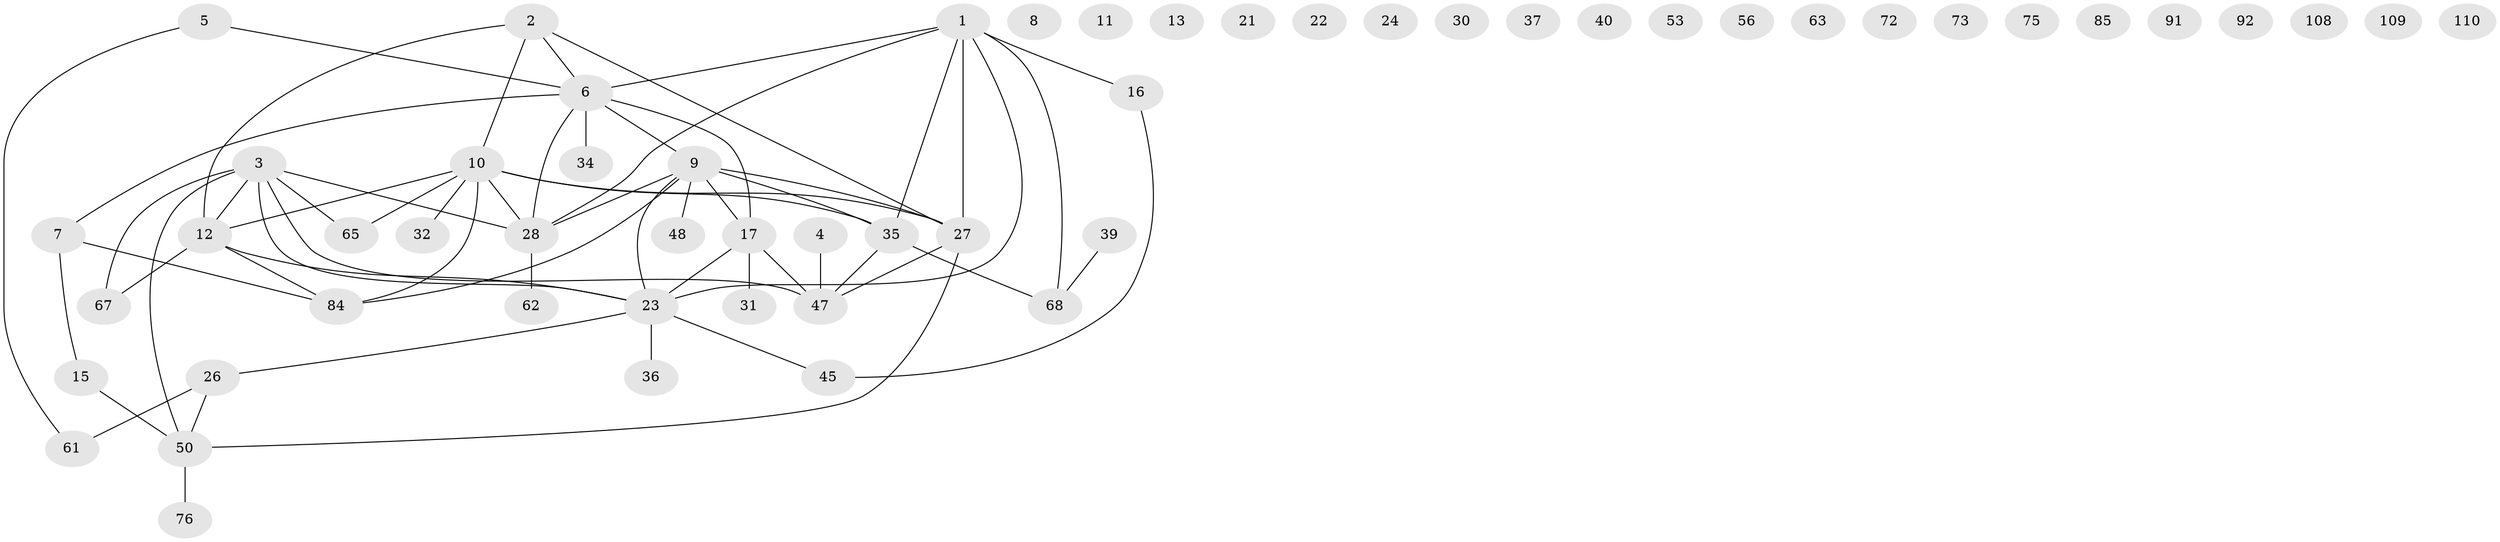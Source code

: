 // original degree distribution, {2: 0.2636363636363636, 4: 0.14545454545454545, 5: 0.07272727272727272, 3: 0.12727272727272726, 0: 0.17272727272727273, 1: 0.19090909090909092, 6: 0.01818181818181818, 7: 0.00909090909090909}
// Generated by graph-tools (version 1.1) at 2025/16/03/04/25 18:16:37]
// undirected, 55 vertices, 62 edges
graph export_dot {
graph [start="1"]
  node [color=gray90,style=filled];
  1 [super="+43"];
  2 [super="+80"];
  3 [super="+29+59+19+42"];
  4 [super="+52+25"];
  5;
  6 [super="+96+90+20"];
  7 [super="+69+55"];
  8;
  9 [super="+18+93+71"];
  10 [super="+33+77"];
  11;
  12 [super="+14"];
  13;
  15 [super="+64"];
  16 [super="+54"];
  17 [super="+41"];
  21;
  22;
  23 [super="+102"];
  24;
  26 [super="+46+78"];
  27 [super="+60"];
  28 [super="+38"];
  30;
  31 [super="+44"];
  32;
  34;
  35;
  36;
  37 [super="+100"];
  39;
  40;
  45 [super="+58"];
  47;
  48 [super="+79"];
  50 [super="+66+74"];
  53 [super="+81"];
  56;
  61 [super="+88"];
  62;
  63;
  65 [super="+70"];
  67;
  68;
  72;
  73;
  75;
  76;
  84 [super="+86"];
  85;
  91;
  92;
  108;
  109;
  110;
  1 -- 23;
  1 -- 16;
  1 -- 35;
  1 -- 68;
  1 -- 6;
  1 -- 27;
  1 -- 28;
  2 -- 12;
  2 -- 10;
  2 -- 27;
  2 -- 6;
  3 -- 23;
  3 -- 28;
  3 -- 47;
  3 -- 50;
  3 -- 12;
  3 -- 65;
  3 -- 67;
  4 -- 47;
  5 -- 6;
  5 -- 61;
  6 -- 7;
  6 -- 34;
  6 -- 9;
  6 -- 28;
  6 -- 17 [weight=2];
  7 -- 15;
  7 -- 84;
  9 -- 35;
  9 -- 84;
  9 -- 27 [weight=2];
  9 -- 48 [weight=2];
  9 -- 23;
  9 -- 17;
  9 -- 28;
  10 -- 32;
  10 -- 35;
  10 -- 27;
  10 -- 28;
  10 -- 84;
  10 -- 12;
  10 -- 65;
  12 -- 84;
  12 -- 67;
  12 -- 23;
  15 -- 50;
  16 -- 45;
  17 -- 47;
  17 -- 31;
  17 -- 23 [weight=2];
  23 -- 36;
  23 -- 45;
  23 -- 26;
  26 -- 61;
  26 -- 50;
  27 -- 47;
  27 -- 50;
  28 -- 62;
  35 -- 47;
  35 -- 68;
  39 -- 68;
  50 -- 76 [weight=2];
}
